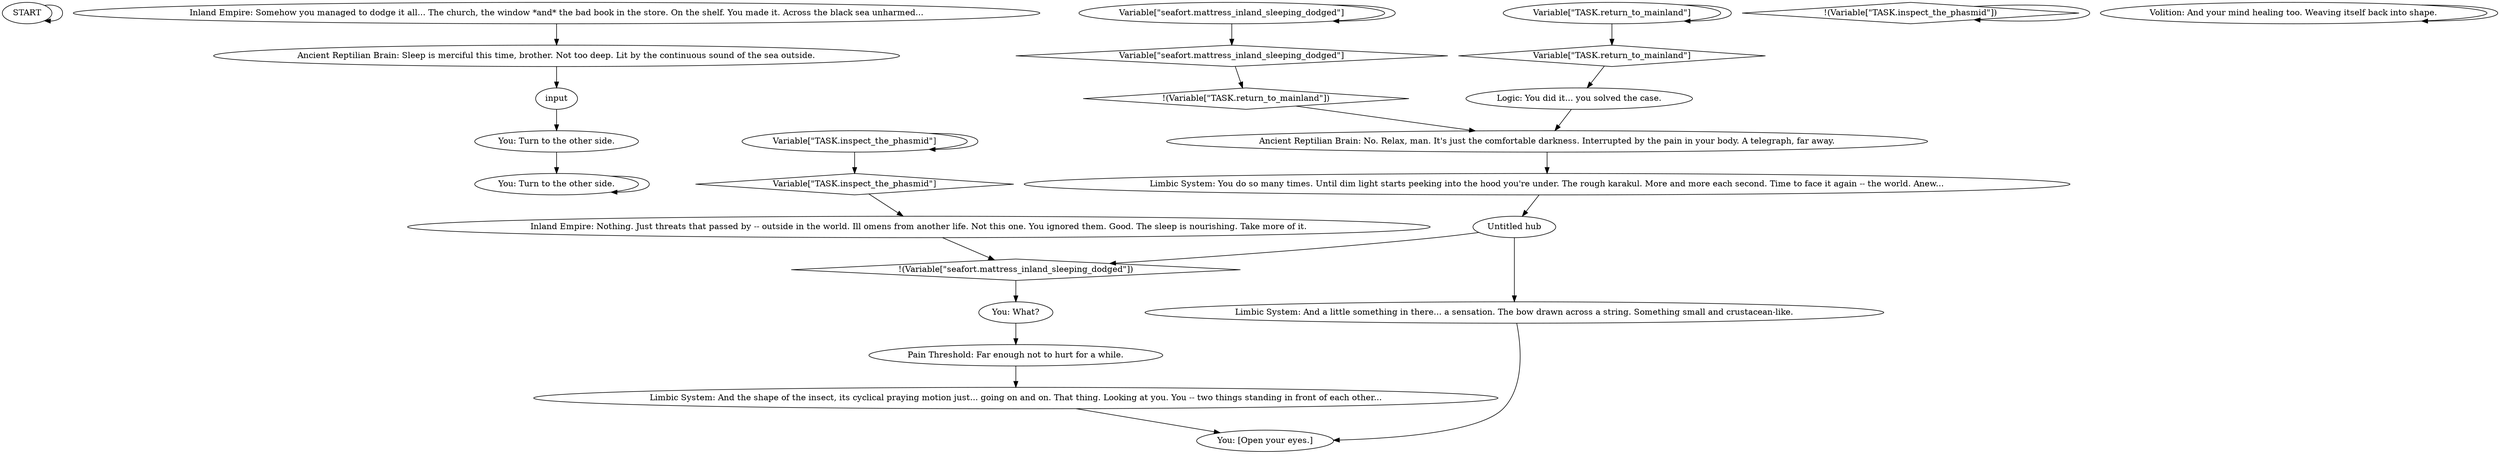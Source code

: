 # DREAM SEAFORT / NO DOLORES DREAM
# This is the consolation dream if you did not get to see stained glass window inside church
# ==================================================
digraph G {
	  0 [label="START"];
	  1 [label="input"];
	  2 [label="Variable[\"TASK.inspect_the_phasmid\"]"];
	  3 [label="Variable[\"TASK.inspect_the_phasmid\"]", shape=diamond];
	  4 [label="!(Variable[\"TASK.inspect_the_phasmid\"])", shape=diamond];
	  5 [label="Limbic System: And a little something in there... a sensation. The bow drawn across a string. Something small and crustacean-like."];
	  6 [label="You: What?"];
	  7 [label="You: Turn to the other side."];
	  8 [label="Ancient Reptilian Brain: Sleep is merciful this time, brother. Not too deep. Lit by the continuous sound of the sea outside."];
	  9 [label="Variable[\"seafort.mattress_inland_sleeping_dodged\"]"];
	  10 [label="Variable[\"seafort.mattress_inland_sleeping_dodged\"]", shape=diamond];
	  11 [label="!(Variable[\"seafort.mattress_inland_sleeping_dodged\"])", shape=diamond];
	  12 [label="You: Turn to the other side."];
	  13 [label="Limbic System: You do so many times. Until dim light starts peeking into the hood you're under. The rough karakul. More and more each second. Time to face it again -- the world. Anew..."];
	  14 [label="Pain Threshold: Far enough not to hurt for a while."];
	  15 [label="Inland Empire: Nothing. Just threats that passed by -- outside in the world. Ill omens from another life. Not this one. You ignored them. Good. The sleep is nourishing. Take more of it."];
	  16 [label="Limbic System: And the shape of the insect, its cyclical praying motion just... going on and on. That thing. Looking at you. You -- two things standing in front of each other..."];
	  17 [label="Volition: And your mind healing too. Weaving itself back into shape."];
	  18 [label="Variable[\"TASK.return_to_mainland\"]"];
	  19 [label="Variable[\"TASK.return_to_mainland\"]", shape=diamond];
	  20 [label="!(Variable[\"TASK.return_to_mainland\"])", shape=diamond];
	  21 [label="Untitled hub"];
	  22 [label="You: [Open your eyes.]"];
	  23 [label="Ancient Reptilian Brain: No. Relax, man. It's just the comfortable darkness. Interrupted by the pain in your body. A telegraph, far away."];
	  24 [label="Inland Empire: Somehow you managed to dodge it all... The church, the window *and* the bad book in the store. On the shelf. You made it. Across the black sea unharmed..."];
	  25 [label="Logic: You did it... you solved the case."];
	  0 -> 0
	  1 -> 7
	  2 -> 2
	  2 -> 3
	  3 -> 15
	  4 -> 4
	  5 -> 22
	  6 -> 14
	  7 -> 12
	  8 -> 1
	  9 -> 9
	  9 -> 10
	  10 -> 20
	  11 -> 6
	  12 -> 12
	  13 -> 21
	  14 -> 16
	  15 -> 11
	  16 -> 22
	  17 -> 17
	  18 -> 18
	  18 -> 19
	  19 -> 25
	  20 -> 23
	  21 -> 11
	  21 -> 5
	  23 -> 13
	  24 -> 8
	  25 -> 23
}

